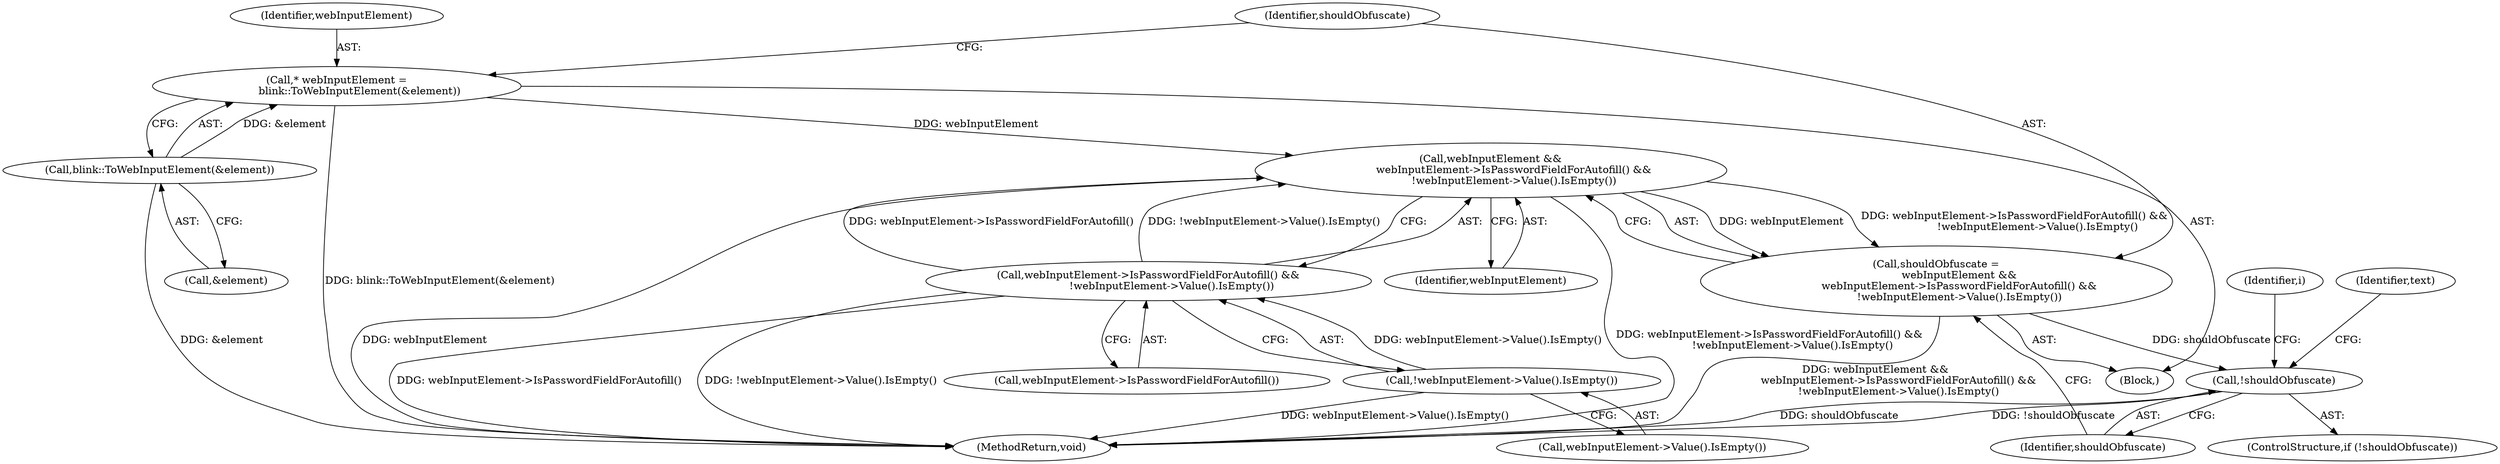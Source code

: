 digraph "0_Chrome_89f296b34f4f33e048848c06da08fc9271b30bc9@pointer" {
"1000148" [label="(Call,webInputElement &&\n              webInputElement->IsPasswordFieldForAutofill() &&\n              !webInputElement->Value().IsEmpty())"];
"1000140" [label="(Call,* webInputElement =\n              blink::ToWebInputElement(&element))"];
"1000142" [label="(Call,blink::ToWebInputElement(&element))"];
"1000150" [label="(Call,webInputElement->IsPasswordFieldForAutofill() &&\n              !webInputElement->Value().IsEmpty())"];
"1000152" [label="(Call,!webInputElement->Value().IsEmpty())"];
"1000146" [label="(Call,shouldObfuscate =\n              webInputElement &&\n              webInputElement->IsPasswordFieldForAutofill() &&\n              !webInputElement->Value().IsEmpty())"];
"1000155" [label="(Call,!shouldObfuscate)"];
"1000149" [label="(Identifier,webInputElement)"];
"1000153" [label="(Call,webInputElement->Value().IsEmpty())"];
"1000173" [label="(MethodReturn,void)"];
"1000143" [label="(Call,&element)"];
"1000152" [label="(Call,!webInputElement->Value().IsEmpty())"];
"1000155" [label="(Call,!shouldObfuscate)"];
"1000154" [label="(ControlStructure,if (!shouldObfuscate))"];
"1000156" [label="(Identifier,shouldObfuscate)"];
"1000146" [label="(Call,shouldObfuscate =\n              webInputElement &&\n              webInputElement->IsPasswordFieldForAutofill() &&\n              !webInputElement->Value().IsEmpty())"];
"1000147" [label="(Identifier,shouldObfuscate)"];
"1000140" [label="(Call,* webInputElement =\n              blink::ToWebInputElement(&element))"];
"1000142" [label="(Call,blink::ToWebInputElement(&element))"];
"1000159" [label="(Identifier,text)"];
"1000150" [label="(Call,webInputElement->IsPasswordFieldForAutofill() &&\n              !webInputElement->Value().IsEmpty())"];
"1000141" [label="(Identifier,webInputElement)"];
"1000151" [label="(Call,webInputElement->IsPasswordFieldForAutofill())"];
"1000138" [label="(Block,)"];
"1000134" [label="(Identifier,i)"];
"1000148" [label="(Call,webInputElement &&\n              webInputElement->IsPasswordFieldForAutofill() &&\n              !webInputElement->Value().IsEmpty())"];
"1000148" -> "1000146"  [label="AST: "];
"1000148" -> "1000149"  [label="CFG: "];
"1000148" -> "1000150"  [label="CFG: "];
"1000149" -> "1000148"  [label="AST: "];
"1000150" -> "1000148"  [label="AST: "];
"1000146" -> "1000148"  [label="CFG: "];
"1000148" -> "1000173"  [label="DDG: webInputElement"];
"1000148" -> "1000173"  [label="DDG: webInputElement->IsPasswordFieldForAutofill() &&\n              !webInputElement->Value().IsEmpty()"];
"1000148" -> "1000146"  [label="DDG: webInputElement"];
"1000148" -> "1000146"  [label="DDG: webInputElement->IsPasswordFieldForAutofill() &&\n              !webInputElement->Value().IsEmpty()"];
"1000140" -> "1000148"  [label="DDG: webInputElement"];
"1000150" -> "1000148"  [label="DDG: webInputElement->IsPasswordFieldForAutofill()"];
"1000150" -> "1000148"  [label="DDG: !webInputElement->Value().IsEmpty()"];
"1000140" -> "1000138"  [label="AST: "];
"1000140" -> "1000142"  [label="CFG: "];
"1000141" -> "1000140"  [label="AST: "];
"1000142" -> "1000140"  [label="AST: "];
"1000147" -> "1000140"  [label="CFG: "];
"1000140" -> "1000173"  [label="DDG: blink::ToWebInputElement(&element)"];
"1000142" -> "1000140"  [label="DDG: &element"];
"1000142" -> "1000143"  [label="CFG: "];
"1000143" -> "1000142"  [label="AST: "];
"1000142" -> "1000173"  [label="DDG: &element"];
"1000150" -> "1000151"  [label="CFG: "];
"1000150" -> "1000152"  [label="CFG: "];
"1000151" -> "1000150"  [label="AST: "];
"1000152" -> "1000150"  [label="AST: "];
"1000150" -> "1000173"  [label="DDG: webInputElement->IsPasswordFieldForAutofill()"];
"1000150" -> "1000173"  [label="DDG: !webInputElement->Value().IsEmpty()"];
"1000152" -> "1000150"  [label="DDG: webInputElement->Value().IsEmpty()"];
"1000152" -> "1000153"  [label="CFG: "];
"1000153" -> "1000152"  [label="AST: "];
"1000152" -> "1000173"  [label="DDG: webInputElement->Value().IsEmpty()"];
"1000146" -> "1000138"  [label="AST: "];
"1000147" -> "1000146"  [label="AST: "];
"1000156" -> "1000146"  [label="CFG: "];
"1000146" -> "1000173"  [label="DDG: webInputElement &&\n              webInputElement->IsPasswordFieldForAutofill() &&\n              !webInputElement->Value().IsEmpty()"];
"1000146" -> "1000155"  [label="DDG: shouldObfuscate"];
"1000155" -> "1000154"  [label="AST: "];
"1000155" -> "1000156"  [label="CFG: "];
"1000156" -> "1000155"  [label="AST: "];
"1000159" -> "1000155"  [label="CFG: "];
"1000134" -> "1000155"  [label="CFG: "];
"1000155" -> "1000173"  [label="DDG: shouldObfuscate"];
"1000155" -> "1000173"  [label="DDG: !shouldObfuscate"];
}
